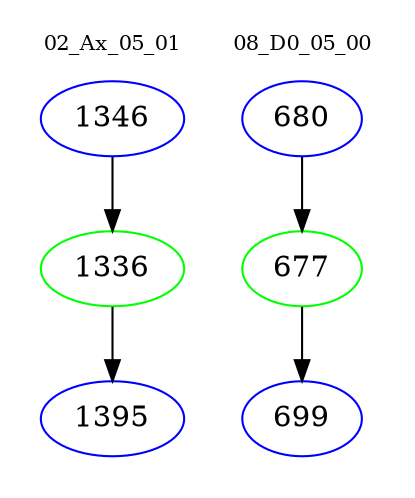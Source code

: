 digraph{
subgraph cluster_0 {
color = white
label = "02_Ax_05_01";
fontsize=10;
T0_1346 [label="1346", color="blue"]
T0_1346 -> T0_1336 [color="black"]
T0_1336 [label="1336", color="green"]
T0_1336 -> T0_1395 [color="black"]
T0_1395 [label="1395", color="blue"]
}
subgraph cluster_1 {
color = white
label = "08_D0_05_00";
fontsize=10;
T1_680 [label="680", color="blue"]
T1_680 -> T1_677 [color="black"]
T1_677 [label="677", color="green"]
T1_677 -> T1_699 [color="black"]
T1_699 [label="699", color="blue"]
}
}
